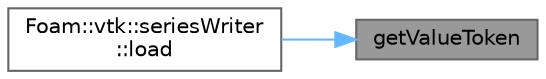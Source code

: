 digraph "getValueToken"
{
 // LATEX_PDF_SIZE
  bgcolor="transparent";
  edge [fontname=Helvetica,fontsize=10,labelfontname=Helvetica,labelfontsize=10];
  node [fontname=Helvetica,fontsize=10,shape=box,height=0.2,width=0.4];
  rankdir="RL";
  Node1 [id="Node000001",label="getValueToken",height=0.2,width=0.4,color="gray40", fillcolor="grey60", style="filled", fontcolor="black",tooltip=" "];
  Node1 -> Node2 [id="edge1_Node000001_Node000002",dir="back",color="steelblue1",style="solid",tooltip=" "];
  Node2 [id="Node000002",label="Foam::vtk::seriesWriter\l::load",height=0.2,width=0.4,color="grey40", fillcolor="white", style="filled",URL="$classFoam_1_1vtk_1_1seriesWriter.html#a4f35940832fc112fe8a446a881a7de16",tooltip=" "];
}
